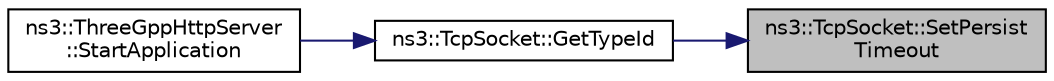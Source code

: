 digraph "ns3::TcpSocket::SetPersistTimeout"
{
 // LATEX_PDF_SIZE
  edge [fontname="Helvetica",fontsize="10",labelfontname="Helvetica",labelfontsize="10"];
  node [fontname="Helvetica",fontsize="10",shape=record];
  rankdir="RL";
  Node1 [label="ns3::TcpSocket::SetPersist\lTimeout",height=0.2,width=0.4,color="black", fillcolor="grey75", style="filled", fontcolor="black",tooltip="Set the timeout for persistent connection."];
  Node1 -> Node2 [dir="back",color="midnightblue",fontsize="10",style="solid",fontname="Helvetica"];
  Node2 [label="ns3::TcpSocket::GetTypeId",height=0.2,width=0.4,color="black", fillcolor="white", style="filled",URL="$classns3_1_1_tcp_socket.html#a3026dbda3dca84c3ec04d6776c86247a",tooltip="Get the type ID."];
  Node2 -> Node3 [dir="back",color="midnightblue",fontsize="10",style="solid",fontname="Helvetica"];
  Node3 [label="ns3::ThreeGppHttpServer\l::StartApplication",height=0.2,width=0.4,color="black", fillcolor="white", style="filled",URL="$classns3_1_1_three_gpp_http_server.html#a544fd4b36563a365fbd7013dc88c3bf0",tooltip="Application specific startup code."];
}
